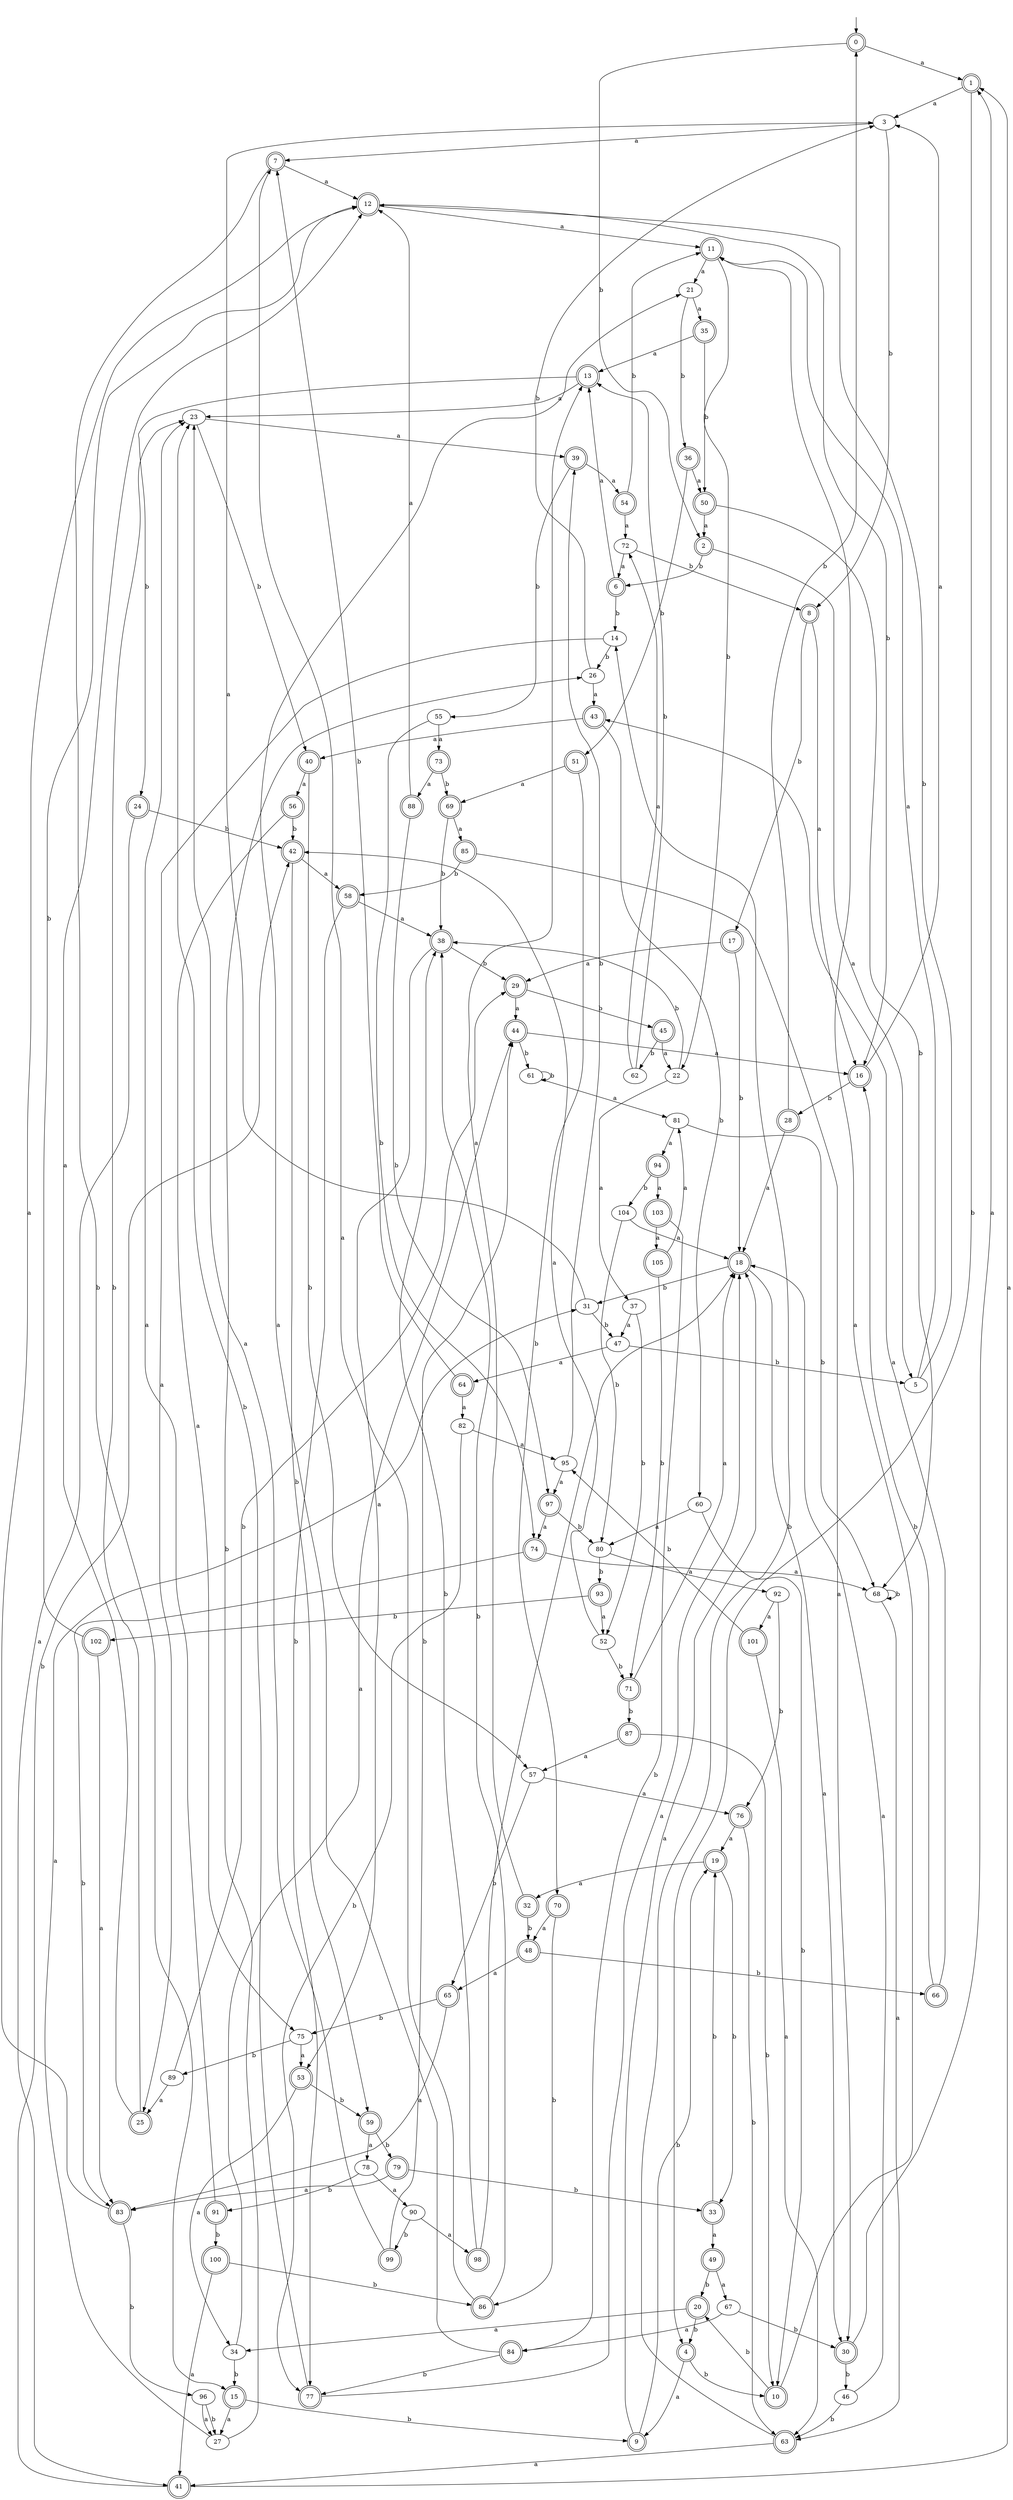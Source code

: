 digraph RandomDFA {
  __start0 [label="", shape=none];
  __start0 -> 0 [label=""];
  0 [shape=circle] [shape=doublecircle]
  0 -> 1 [label="a"]
  0 -> 2 [label="b"]
  1 [shape=doublecircle]
  1 -> 3 [label="a"]
  1 -> 4 [label="b"]
  2 [shape=doublecircle]
  2 -> 5 [label="a"]
  2 -> 6 [label="b"]
  3
  3 -> 7 [label="a"]
  3 -> 8 [label="b"]
  4 [shape=doublecircle]
  4 -> 9 [label="a"]
  4 -> 10 [label="b"]
  5
  5 -> 11 [label="a"]
  5 -> 12 [label="b"]
  6 [shape=doublecircle]
  6 -> 13 [label="a"]
  6 -> 14 [label="b"]
  7 [shape=doublecircle]
  7 -> 12 [label="a"]
  7 -> 15 [label="b"]
  8 [shape=doublecircle]
  8 -> 16 [label="a"]
  8 -> 17 [label="b"]
  9 [shape=doublecircle]
  9 -> 18 [label="a"]
  9 -> 19 [label="b"]
  10 [shape=doublecircle]
  10 -> 11 [label="a"]
  10 -> 20 [label="b"]
  11 [shape=doublecircle]
  11 -> 21 [label="a"]
  11 -> 22 [label="b"]
  12 [shape=doublecircle]
  12 -> 11 [label="a"]
  12 -> 16 [label="b"]
  13 [shape=doublecircle]
  13 -> 23 [label="a"]
  13 -> 24 [label="b"]
  14
  14 -> 25 [label="a"]
  14 -> 26 [label="b"]
  15 [shape=doublecircle]
  15 -> 27 [label="a"]
  15 -> 9 [label="b"]
  16 [shape=doublecircle]
  16 -> 3 [label="a"]
  16 -> 28 [label="b"]
  17 [shape=doublecircle]
  17 -> 29 [label="a"]
  17 -> 18 [label="b"]
  18 [shape=doublecircle]
  18 -> 30 [label="a"]
  18 -> 31 [label="b"]
  19 [shape=doublecircle]
  19 -> 32 [label="a"]
  19 -> 33 [label="b"]
  20 [shape=doublecircle]
  20 -> 34 [label="a"]
  20 -> 4 [label="b"]
  21
  21 -> 35 [label="a"]
  21 -> 36 [label="b"]
  22
  22 -> 37 [label="a"]
  22 -> 38 [label="b"]
  23
  23 -> 39 [label="a"]
  23 -> 40 [label="b"]
  24 [shape=doublecircle]
  24 -> 41 [label="a"]
  24 -> 42 [label="b"]
  25 [shape=doublecircle]
  25 -> 12 [label="a"]
  25 -> 23 [label="b"]
  26
  26 -> 43 [label="a"]
  26 -> 3 [label="b"]
  27
  27 -> 31 [label="a"]
  27 -> 26 [label="b"]
  28 [shape=doublecircle]
  28 -> 18 [label="a"]
  28 -> 0 [label="b"]
  29 [shape=doublecircle]
  29 -> 44 [label="a"]
  29 -> 45 [label="b"]
  30 [shape=doublecircle]
  30 -> 1 [label="a"]
  30 -> 46 [label="b"]
  31
  31 -> 3 [label="a"]
  31 -> 47 [label="b"]
  32 [shape=doublecircle]
  32 -> 13 [label="a"]
  32 -> 48 [label="b"]
  33 [shape=doublecircle]
  33 -> 49 [label="a"]
  33 -> 19 [label="b"]
  34
  34 -> 44 [label="a"]
  34 -> 15 [label="b"]
  35 [shape=doublecircle]
  35 -> 13 [label="a"]
  35 -> 50 [label="b"]
  36 [shape=doublecircle]
  36 -> 50 [label="a"]
  36 -> 51 [label="b"]
  37
  37 -> 47 [label="a"]
  37 -> 52 [label="b"]
  38 [shape=doublecircle]
  38 -> 53 [label="a"]
  38 -> 29 [label="b"]
  39 [shape=doublecircle]
  39 -> 54 [label="a"]
  39 -> 55 [label="b"]
  40 [shape=doublecircle]
  40 -> 56 [label="a"]
  40 -> 57 [label="b"]
  41 [shape=doublecircle]
  41 -> 1 [label="a"]
  41 -> 42 [label="b"]
  42 [shape=doublecircle]
  42 -> 58 [label="a"]
  42 -> 59 [label="b"]
  43 [shape=doublecircle]
  43 -> 40 [label="a"]
  43 -> 60 [label="b"]
  44 [shape=doublecircle]
  44 -> 16 [label="a"]
  44 -> 61 [label="b"]
  45 [shape=doublecircle]
  45 -> 22 [label="a"]
  45 -> 62 [label="b"]
  46
  46 -> 18 [label="a"]
  46 -> 63 [label="b"]
  47
  47 -> 64 [label="a"]
  47 -> 5 [label="b"]
  48 [shape=doublecircle]
  48 -> 65 [label="a"]
  48 -> 66 [label="b"]
  49 [shape=doublecircle]
  49 -> 67 [label="a"]
  49 -> 20 [label="b"]
  50 [shape=doublecircle]
  50 -> 2 [label="a"]
  50 -> 68 [label="b"]
  51 [shape=doublecircle]
  51 -> 69 [label="a"]
  51 -> 70 [label="b"]
  52
  52 -> 42 [label="a"]
  52 -> 71 [label="b"]
  53 [shape=doublecircle]
  53 -> 34 [label="a"]
  53 -> 59 [label="b"]
  54 [shape=doublecircle]
  54 -> 72 [label="a"]
  54 -> 11 [label="b"]
  55
  55 -> 73 [label="a"]
  55 -> 74 [label="b"]
  56 [shape=doublecircle]
  56 -> 75 [label="a"]
  56 -> 42 [label="b"]
  57
  57 -> 76 [label="a"]
  57 -> 65 [label="b"]
  58 [shape=doublecircle]
  58 -> 38 [label="a"]
  58 -> 77 [label="b"]
  59 [shape=doublecircle]
  59 -> 78 [label="a"]
  59 -> 79 [label="b"]
  60
  60 -> 80 [label="a"]
  60 -> 10 [label="b"]
  61
  61 -> 81 [label="a"]
  61 -> 61 [label="b"]
  62
  62 -> 72 [label="a"]
  62 -> 13 [label="b"]
  63 [shape=doublecircle]
  63 -> 41 [label="a"]
  63 -> 14 [label="b"]
  64 [shape=doublecircle]
  64 -> 82 [label="a"]
  64 -> 7 [label="b"]
  65 [shape=doublecircle]
  65 -> 83 [label="a"]
  65 -> 75 [label="b"]
  66 [shape=doublecircle]
  66 -> 43 [label="a"]
  66 -> 16 [label="b"]
  67
  67 -> 84 [label="a"]
  67 -> 30 [label="b"]
  68
  68 -> 63 [label="a"]
  68 -> 68 [label="b"]
  69 [shape=doublecircle]
  69 -> 85 [label="a"]
  69 -> 38 [label="b"]
  70 [shape=doublecircle]
  70 -> 48 [label="a"]
  70 -> 86 [label="b"]
  71 [shape=doublecircle]
  71 -> 18 [label="a"]
  71 -> 87 [label="b"]
  72
  72 -> 6 [label="a"]
  72 -> 8 [label="b"]
  73 [shape=doublecircle]
  73 -> 88 [label="a"]
  73 -> 69 [label="b"]
  74 [shape=doublecircle]
  74 -> 68 [label="a"]
  74 -> 83 [label="b"]
  75
  75 -> 53 [label="a"]
  75 -> 89 [label="b"]
  76 [shape=doublecircle]
  76 -> 19 [label="a"]
  76 -> 63 [label="b"]
  77 [shape=doublecircle]
  77 -> 18 [label="a"]
  77 -> 23 [label="b"]
  78
  78 -> 90 [label="a"]
  78 -> 91 [label="b"]
  79 [shape=doublecircle]
  79 -> 83 [label="a"]
  79 -> 33 [label="b"]
  80
  80 -> 92 [label="a"]
  80 -> 93 [label="b"]
  81
  81 -> 94 [label="a"]
  81 -> 68 [label="b"]
  82
  82 -> 95 [label="a"]
  82 -> 77 [label="b"]
  83 [shape=doublecircle]
  83 -> 12 [label="a"]
  83 -> 96 [label="b"]
  84 [shape=doublecircle]
  84 -> 21 [label="a"]
  84 -> 77 [label="b"]
  85 [shape=doublecircle]
  85 -> 30 [label="a"]
  85 -> 58 [label="b"]
  86 [shape=doublecircle]
  86 -> 7 [label="a"]
  86 -> 38 [label="b"]
  87 [shape=doublecircle]
  87 -> 57 [label="a"]
  87 -> 10 [label="b"]
  88 [shape=doublecircle]
  88 -> 12 [label="a"]
  88 -> 97 [label="b"]
  89
  89 -> 25 [label="a"]
  89 -> 29 [label="b"]
  90
  90 -> 98 [label="a"]
  90 -> 99 [label="b"]
  91 [shape=doublecircle]
  91 -> 23 [label="a"]
  91 -> 100 [label="b"]
  92
  92 -> 101 [label="a"]
  92 -> 76 [label="b"]
  93 [shape=doublecircle]
  93 -> 52 [label="a"]
  93 -> 102 [label="b"]
  94 [shape=doublecircle]
  94 -> 103 [label="a"]
  94 -> 104 [label="b"]
  95
  95 -> 97 [label="a"]
  95 -> 39 [label="b"]
  96
  96 -> 27 [label="a"]
  96 -> 27 [label="b"]
  97 [shape=doublecircle]
  97 -> 74 [label="a"]
  97 -> 80 [label="b"]
  98 [shape=doublecircle]
  98 -> 18 [label="a"]
  98 -> 38 [label="b"]
  99 [shape=doublecircle]
  99 -> 23 [label="a"]
  99 -> 44 [label="b"]
  100 [shape=doublecircle]
  100 -> 41 [label="a"]
  100 -> 86 [label="b"]
  101 [shape=doublecircle]
  101 -> 63 [label="a"]
  101 -> 95 [label="b"]
  102 [shape=doublecircle]
  102 -> 83 [label="a"]
  102 -> 12 [label="b"]
  103 [shape=doublecircle]
  103 -> 105 [label="a"]
  103 -> 84 [label="b"]
  104
  104 -> 18 [label="a"]
  104 -> 80 [label="b"]
  105 [shape=doublecircle]
  105 -> 81 [label="a"]
  105 -> 71 [label="b"]
}
